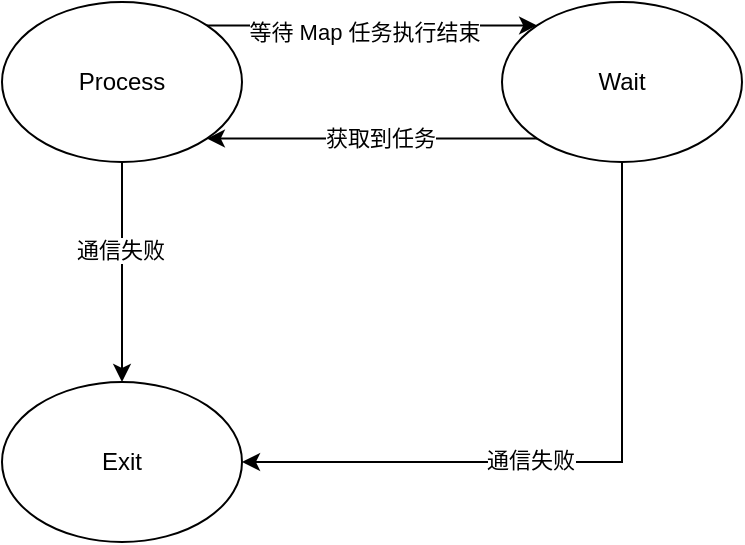 <mxfile version="22.1.17" type="github">
  <diagram name="第 1 页" id="GogT9lOJ3fSnXhW_0H4U">
    <mxGraphModel dx="1221" dy="777" grid="1" gridSize="10" guides="1" tooltips="1" connect="1" arrows="1" fold="1" page="1" pageScale="1" pageWidth="827" pageHeight="1169" math="0" shadow="0">
      <root>
        <mxCell id="0" />
        <mxCell id="1" parent="0" />
        <mxCell id="I_q6hMHoVCfpZiTIFzcW-4" style="edgeStyle=orthogonalEdgeStyle;rounded=0;orthogonalLoop=1;jettySize=auto;html=1;entryX=0.5;entryY=0;entryDx=0;entryDy=0;" edge="1" parent="1" source="I_q6hMHoVCfpZiTIFzcW-1" target="I_q6hMHoVCfpZiTIFzcW-3">
          <mxGeometry relative="1" as="geometry" />
        </mxCell>
        <mxCell id="I_q6hMHoVCfpZiTIFzcW-8" value="通信失败" style="edgeLabel;html=1;align=center;verticalAlign=middle;resizable=0;points=[];" vertex="1" connectable="0" parent="I_q6hMHoVCfpZiTIFzcW-4">
          <mxGeometry x="-0.2" y="-1" relative="1" as="geometry">
            <mxPoint as="offset" />
          </mxGeometry>
        </mxCell>
        <mxCell id="I_q6hMHoVCfpZiTIFzcW-11" style="edgeStyle=orthogonalEdgeStyle;rounded=0;orthogonalLoop=1;jettySize=auto;html=1;exitX=1;exitY=0;exitDx=0;exitDy=0;entryX=0;entryY=0;entryDx=0;entryDy=0;" edge="1" parent="1" source="I_q6hMHoVCfpZiTIFzcW-1" target="I_q6hMHoVCfpZiTIFzcW-2">
          <mxGeometry relative="1" as="geometry" />
        </mxCell>
        <mxCell id="I_q6hMHoVCfpZiTIFzcW-13" value="等待 Map 任务执行结束" style="edgeLabel;html=1;align=center;verticalAlign=middle;resizable=0;points=[];" vertex="1" connectable="0" parent="I_q6hMHoVCfpZiTIFzcW-11">
          <mxGeometry x="-0.052" y="-3" relative="1" as="geometry">
            <mxPoint as="offset" />
          </mxGeometry>
        </mxCell>
        <mxCell id="I_q6hMHoVCfpZiTIFzcW-1" value="Process" style="ellipse;whiteSpace=wrap;html=1;" vertex="1" parent="1">
          <mxGeometry x="240" y="200" width="120" height="80" as="geometry" />
        </mxCell>
        <mxCell id="I_q6hMHoVCfpZiTIFzcW-5" style="edgeStyle=orthogonalEdgeStyle;rounded=0;orthogonalLoop=1;jettySize=auto;html=1;entryX=1;entryY=0.5;entryDx=0;entryDy=0;exitX=0.5;exitY=1;exitDx=0;exitDy=0;" edge="1" parent="1" source="I_q6hMHoVCfpZiTIFzcW-2" target="I_q6hMHoVCfpZiTIFzcW-3">
          <mxGeometry relative="1" as="geometry" />
        </mxCell>
        <mxCell id="I_q6hMHoVCfpZiTIFzcW-9" value="通信失败" style="edgeLabel;html=1;align=center;verticalAlign=middle;resizable=0;points=[];" vertex="1" connectable="0" parent="I_q6hMHoVCfpZiTIFzcW-5">
          <mxGeometry x="0.152" y="-1" relative="1" as="geometry">
            <mxPoint as="offset" />
          </mxGeometry>
        </mxCell>
        <mxCell id="I_q6hMHoVCfpZiTIFzcW-7" style="edgeStyle=orthogonalEdgeStyle;rounded=0;orthogonalLoop=1;jettySize=auto;html=1;exitX=0;exitY=1;exitDx=0;exitDy=0;entryX=1;entryY=1;entryDx=0;entryDy=0;" edge="1" parent="1" source="I_q6hMHoVCfpZiTIFzcW-2" target="I_q6hMHoVCfpZiTIFzcW-1">
          <mxGeometry relative="1" as="geometry" />
        </mxCell>
        <mxCell id="I_q6hMHoVCfpZiTIFzcW-12" value="获取到任务" style="edgeLabel;html=1;align=center;verticalAlign=middle;resizable=0;points=[];" vertex="1" connectable="0" parent="I_q6hMHoVCfpZiTIFzcW-7">
          <mxGeometry x="-0.044" y="-1" relative="1" as="geometry">
            <mxPoint as="offset" />
          </mxGeometry>
        </mxCell>
        <mxCell id="I_q6hMHoVCfpZiTIFzcW-2" value="Wait" style="ellipse;whiteSpace=wrap;html=1;" vertex="1" parent="1">
          <mxGeometry x="490" y="200" width="120" height="80" as="geometry" />
        </mxCell>
        <mxCell id="I_q6hMHoVCfpZiTIFzcW-3" value="Exit" style="ellipse;whiteSpace=wrap;html=1;" vertex="1" parent="1">
          <mxGeometry x="240" y="390" width="120" height="80" as="geometry" />
        </mxCell>
      </root>
    </mxGraphModel>
  </diagram>
</mxfile>
